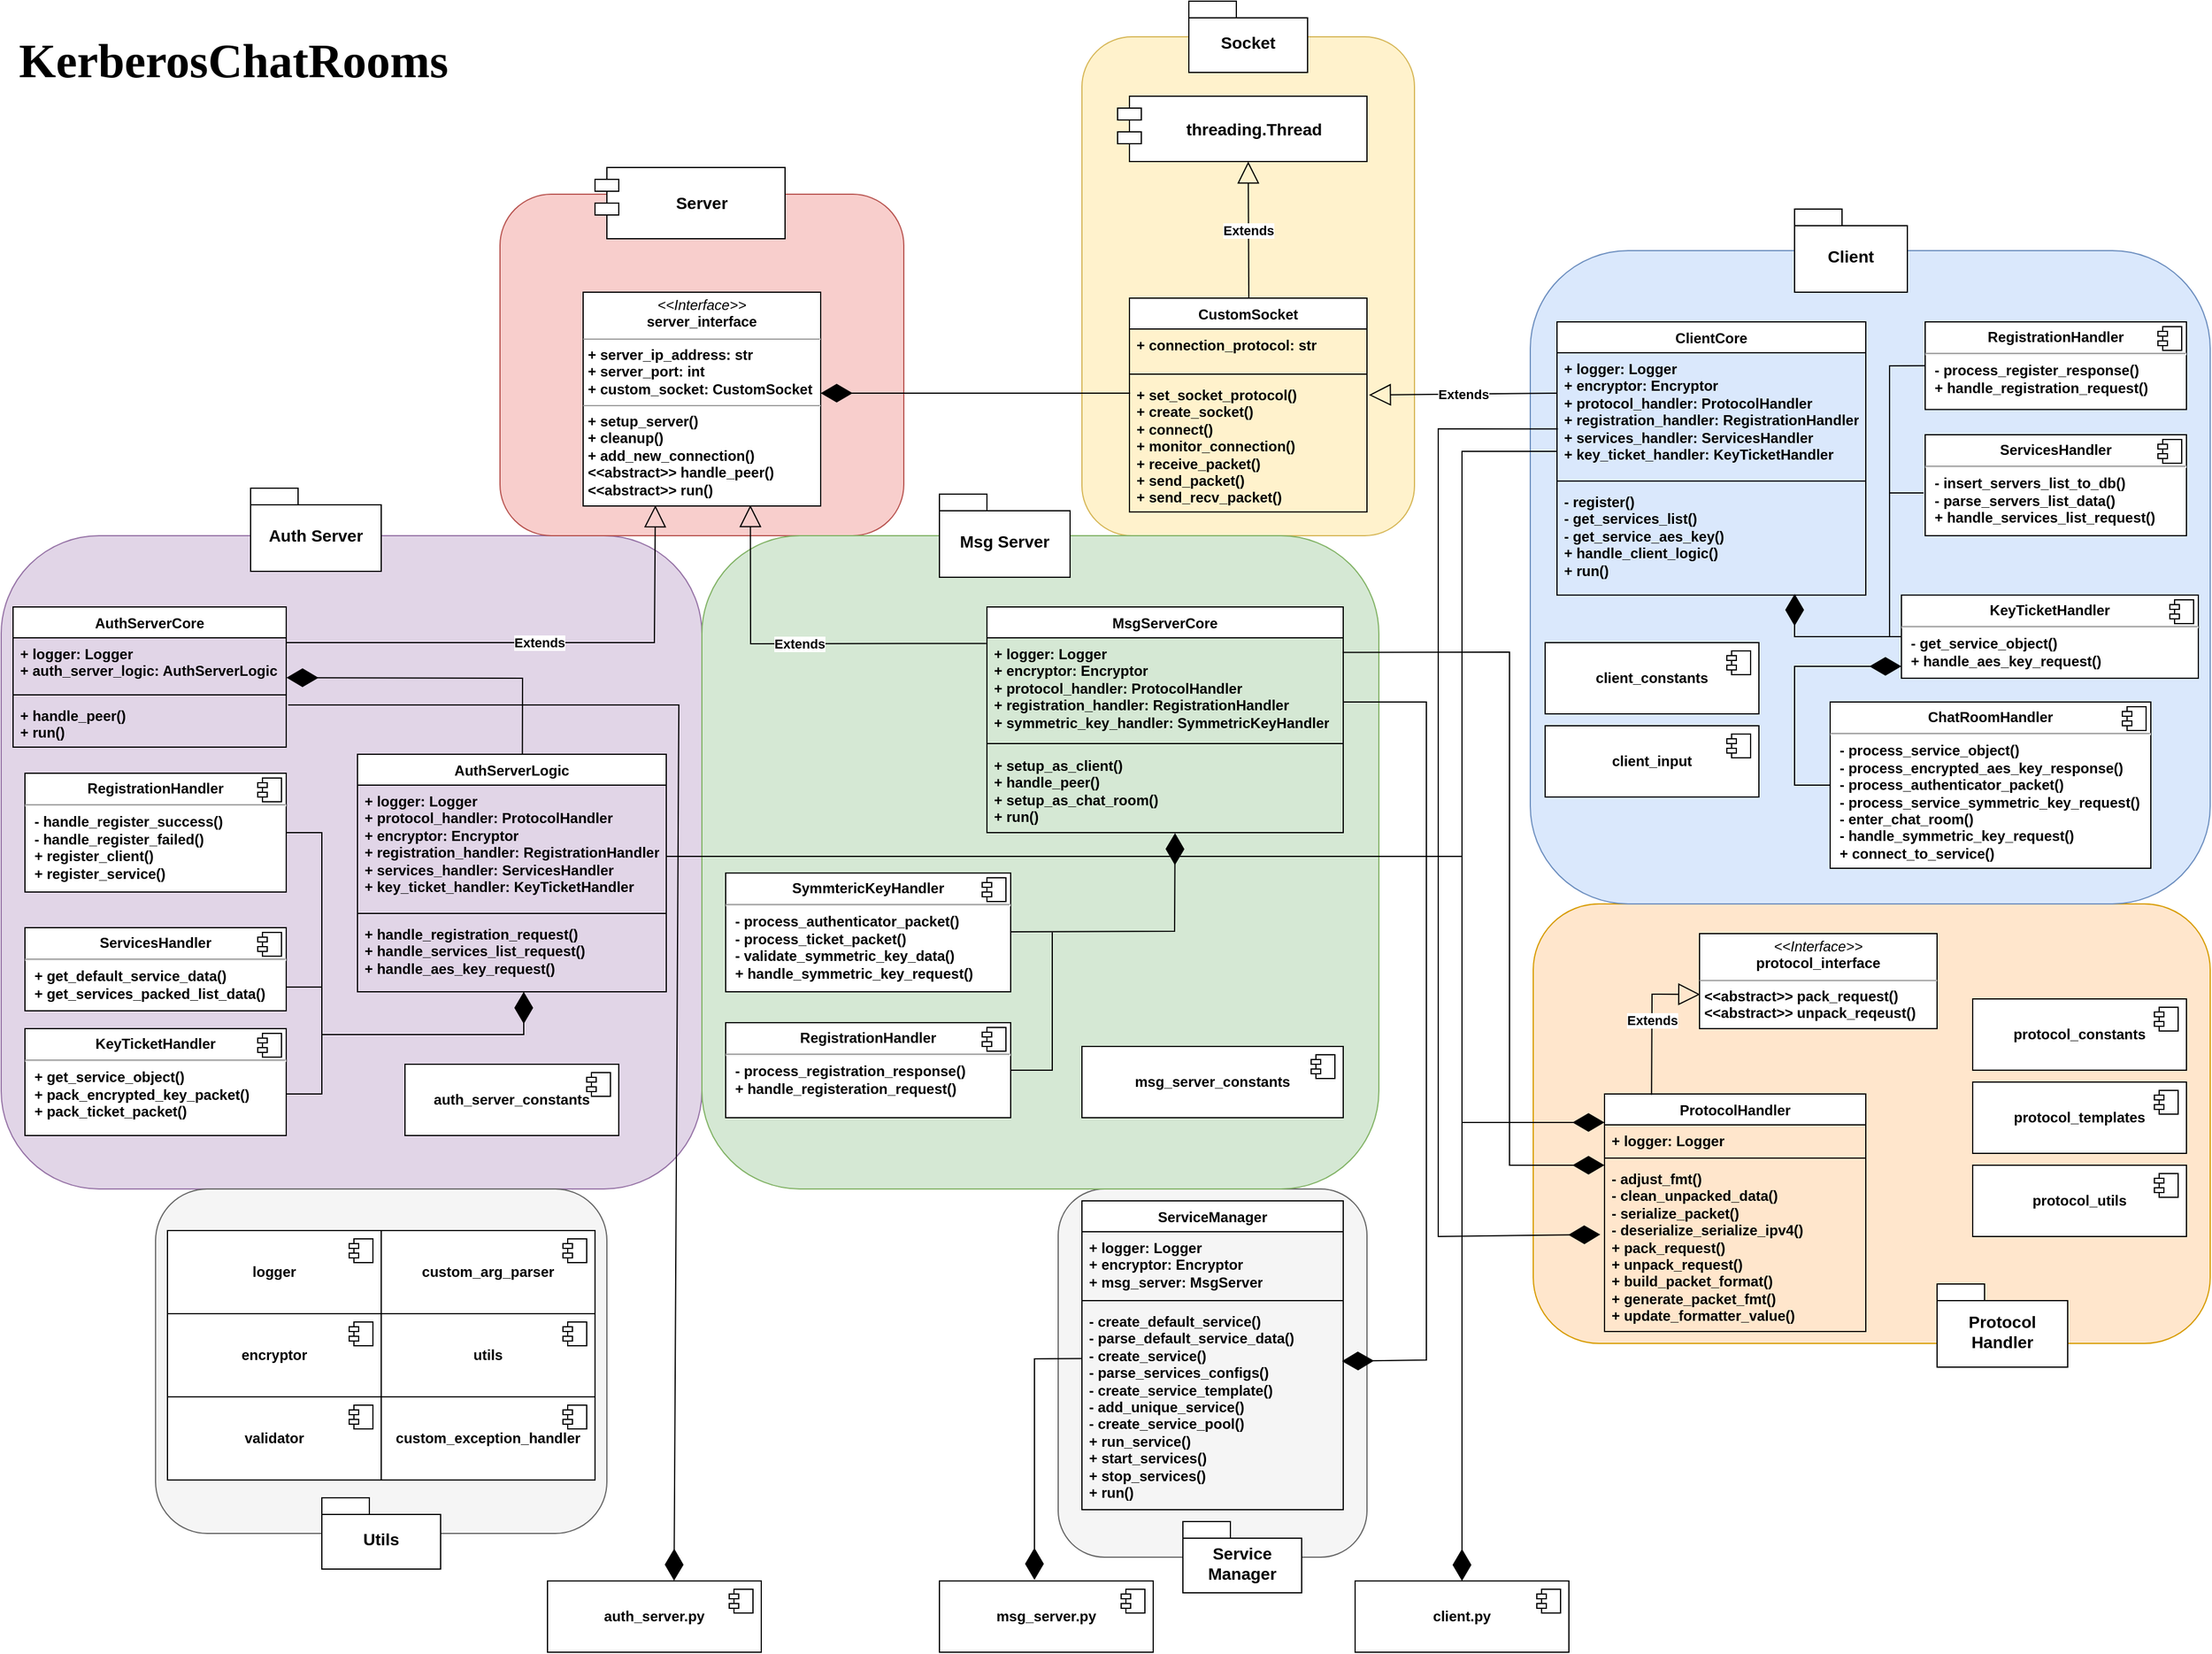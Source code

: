 <mxfile version="24.0.4" type="device">
  <diagram name="Page-1" id="9f46799a-70d6-7492-0946-bef42562c5a5">
    <mxGraphModel dx="2534" dy="2438" grid="1" gridSize="10" guides="1" tooltips="1" connect="1" arrows="1" fold="1" page="1" pageScale="1" pageWidth="1100" pageHeight="850" background="none" math="0" shadow="0">
      <root>
        <mxCell id="0" />
        <mxCell id="1" parent="0" />
        <mxCell id="fb5ipnyISE7amrQCMdho-208" value="" style="rounded=1;whiteSpace=wrap;html=1;fillColor=#e1d5e7;strokeColor=#9673a6;" parent="1" vertex="1">
          <mxGeometry x="-310" y="-1200" width="590" height="550" as="geometry" />
        </mxCell>
        <mxCell id="fb5ipnyISE7amrQCMdho-191" value="" style="rounded=1;whiteSpace=wrap;html=1;fillColor=#fff2cc;strokeColor=#d6b656;" parent="1" vertex="1">
          <mxGeometry x="600" y="-1620" width="280" height="420" as="geometry" />
        </mxCell>
        <mxCell id="fb5ipnyISE7amrQCMdho-187" value="" style="rounded=1;whiteSpace=wrap;html=1;fillColor=#f5f5f5;fontColor=#333333;strokeColor=#666666;" parent="1" vertex="1">
          <mxGeometry x="-180" y="-650" width="380" height="290" as="geometry" />
        </mxCell>
        <mxCell id="fb5ipnyISE7amrQCMdho-183" value="" style="rounded=1;whiteSpace=wrap;html=1;fillColor=#f5f5f5;fontColor=#333333;strokeColor=#666666;" parent="1" vertex="1">
          <mxGeometry x="580" y="-650" width="260" height="310" as="geometry" />
        </mxCell>
        <mxCell id="fb5ipnyISE7amrQCMdho-172" value="" style="rounded=1;whiteSpace=wrap;html=1;fillColor=#ffe6cc;strokeColor=#d79b00;" parent="1" vertex="1">
          <mxGeometry x="980" y="-890" width="570" height="370" as="geometry" />
        </mxCell>
        <mxCell id="fb5ipnyISE7amrQCMdho-171" value="" style="rounded=1;whiteSpace=wrap;html=1;fillColor=#dae8fc;strokeColor=#6c8ebf;" parent="1" vertex="1">
          <mxGeometry x="977.5" y="-1440" width="572.5" height="550" as="geometry" />
        </mxCell>
        <mxCell id="fb5ipnyISE7amrQCMdho-168" value="" style="rounded=1;whiteSpace=wrap;html=1;fillColor=#f8cecc;strokeColor=#b85450;" parent="1" vertex="1">
          <mxGeometry x="110" y="-1487.5" width="340" height="287.5" as="geometry" />
        </mxCell>
        <mxCell id="fb5ipnyISE7amrQCMdho-167" value="" style="rounded=1;whiteSpace=wrap;html=1;fillColor=#d5e8d4;strokeColor=#82b366;" parent="1" vertex="1">
          <mxGeometry x="280" y="-1200" width="570" height="550" as="geometry" />
        </mxCell>
        <mxCell id="fb5ipnyISE7amrQCMdho-24" value="&lt;b&gt;Extends&lt;/b&gt;" style="endArrow=block;endSize=16;endFill=0;html=1;rounded=0;exitX=0.5;exitY=0;exitDx=0;exitDy=0;" parent="1" edge="1">
          <mxGeometry width="160" relative="1" as="geometry">
            <mxPoint x="740.5" y="-1400" as="sourcePoint" />
            <mxPoint x="740" y="-1515" as="targetPoint" />
          </mxGeometry>
        </mxCell>
        <mxCell id="fb5ipnyISE7amrQCMdho-25" value="&lt;b style=&quot;border-color: var(--border-color);&quot;&gt;&lt;font style=&quot;border-color: var(--border-color); font-size: 14px;&quot;&gt;threading.Thread&lt;/font&gt;&lt;/b&gt;" style="shape=module;align=left;spacingLeft=20;align=center;verticalAlign=middle;whiteSpace=wrap;html=1;" parent="1" vertex="1">
          <mxGeometry x="630" y="-1570" width="210" height="55" as="geometry" />
        </mxCell>
        <mxCell id="fb5ipnyISE7amrQCMdho-26" value="&lt;font style=&quot;font-size: 14px;&quot;&gt;Server&lt;/font&gt;" style="shape=module;align=left;spacingLeft=20;align=center;verticalAlign=middle;whiteSpace=wrap;html=1;fontStyle=1" parent="1" vertex="1">
          <mxGeometry x="190" y="-1510" width="160" height="60" as="geometry" />
        </mxCell>
        <mxCell id="fb5ipnyISE7amrQCMdho-35" value="&lt;font style=&quot;font-size: 14px;&quot;&gt;Auth Server&lt;/font&gt;" style="shape=folder;fontStyle=1;spacingTop=10;tabWidth=40;tabHeight=14;tabPosition=left;html=1;whiteSpace=wrap;" parent="1" vertex="1">
          <mxGeometry x="-100" y="-1240" width="110" height="70" as="geometry" />
        </mxCell>
        <mxCell id="fb5ipnyISE7amrQCMdho-36" value="&lt;font style=&quot;font-size: 14px;&quot;&gt;Msg Server&lt;/font&gt;" style="shape=folder;fontStyle=1;spacingTop=10;tabWidth=40;tabHeight=14;tabPosition=left;html=1;whiteSpace=wrap;" parent="1" vertex="1">
          <mxGeometry x="480" y="-1235" width="110" height="70" as="geometry" />
        </mxCell>
        <mxCell id="fb5ipnyISE7amrQCMdho-37" value="&lt;p style=&quot;margin:0px;margin-top:4px;text-align:center;&quot;&gt;&lt;i&gt;&amp;lt;&amp;lt;Interface&amp;gt;&amp;gt;&lt;/i&gt;&lt;br&gt;&lt;b&gt;server_interface&lt;/b&gt;&lt;/p&gt;&lt;hr size=&quot;1&quot;&gt;&lt;p style=&quot;margin:0px;margin-left:4px;&quot;&gt;&lt;b&gt;+ server_ip_address: str&lt;br&gt;+ server_port: int&lt;/b&gt;&lt;/p&gt;&lt;p style=&quot;margin:0px;margin-left:4px;&quot;&gt;&lt;b&gt;+ custom_socket: CustomSocket&lt;/b&gt;&lt;/p&gt;&lt;hr size=&quot;1&quot;&gt;&lt;p style=&quot;margin:0px;margin-left:4px;&quot;&gt;&lt;b&gt;+ setup_server()&lt;/b&gt;&lt;/p&gt;&lt;p style=&quot;margin:0px;margin-left:4px;&quot;&gt;&lt;b&gt;+ cleanup()&lt;/b&gt;&lt;/p&gt;&lt;p style=&quot;margin:0px;margin-left:4px;&quot;&gt;&lt;b&gt;+ add_new_connection()&lt;/b&gt;&lt;/p&gt;&lt;p style=&quot;margin:0px;margin-left:4px;&quot;&gt;&lt;b&gt;&amp;lt;&amp;lt;abstract&amp;gt;&amp;gt; handle_peer()&lt;br&gt;&amp;lt;&amp;lt;abstract&amp;gt;&amp;gt; run()&lt;/b&gt;&lt;/p&gt;" style="verticalAlign=top;align=left;overflow=fill;html=1;whiteSpace=wrap;" parent="1" vertex="1">
          <mxGeometry x="180" y="-1405" width="200" height="180" as="geometry" />
        </mxCell>
        <mxCell id="fb5ipnyISE7amrQCMdho-49" value="&lt;b style=&quot;border-color: var(--border-color);&quot;&gt;AuthServerCore&lt;/b&gt;" style="swimlane;fontStyle=1;align=center;verticalAlign=top;childLayout=stackLayout;horizontal=1;startSize=26;horizontalStack=0;resizeParent=1;resizeParentMax=0;resizeLast=0;collapsible=1;marginBottom=0;whiteSpace=wrap;html=1;" parent="1" vertex="1">
          <mxGeometry x="-300" y="-1140" width="230" height="118" as="geometry" />
        </mxCell>
        <mxCell id="fb5ipnyISE7amrQCMdho-50" value="&lt;b&gt;+ logger: Logger&lt;br&gt;+ auth_server_logic: AuthServerLogic&lt;/b&gt;" style="text;strokeColor=none;fillColor=none;align=left;verticalAlign=top;spacingLeft=4;spacingRight=4;overflow=hidden;rotatable=0;points=[[0,0.5],[1,0.5]];portConstraint=eastwest;whiteSpace=wrap;html=1;" parent="fb5ipnyISE7amrQCMdho-49" vertex="1">
          <mxGeometry y="26" width="230" height="44" as="geometry" />
        </mxCell>
        <mxCell id="fb5ipnyISE7amrQCMdho-51" value="" style="line;strokeWidth=1;fillColor=none;align=left;verticalAlign=middle;spacingTop=-1;spacingLeft=3;spacingRight=3;rotatable=0;labelPosition=right;points=[];portConstraint=eastwest;strokeColor=inherit;" parent="fb5ipnyISE7amrQCMdho-49" vertex="1">
          <mxGeometry y="70" width="230" height="8" as="geometry" />
        </mxCell>
        <mxCell id="fb5ipnyISE7amrQCMdho-52" value="&lt;b&gt;+ handle_peer()&lt;br&gt;+ run()&lt;/b&gt;&lt;br&gt;&lt;div&gt;&lt;br&gt;&lt;/div&gt;" style="text;strokeColor=none;fillColor=none;align=left;verticalAlign=top;spacingLeft=4;spacingRight=4;overflow=hidden;rotatable=0;points=[[0,0.5],[1,0.5]];portConstraint=eastwest;whiteSpace=wrap;html=1;" parent="fb5ipnyISE7amrQCMdho-49" vertex="1">
          <mxGeometry y="78" width="230" height="40" as="geometry" />
        </mxCell>
        <mxCell id="fb5ipnyISE7amrQCMdho-54" value="&lt;b style=&quot;border-color: var(--border-color);&quot;&gt;MsgServerCore&lt;/b&gt;" style="swimlane;fontStyle=1;align=center;verticalAlign=top;childLayout=stackLayout;horizontal=1;startSize=26;horizontalStack=0;resizeParent=1;resizeParentMax=0;resizeLast=0;collapsible=1;marginBottom=0;whiteSpace=wrap;html=1;" parent="1" vertex="1">
          <mxGeometry x="520" y="-1140" width="300" height="190" as="geometry" />
        </mxCell>
        <mxCell id="fb5ipnyISE7amrQCMdho-55" value="&lt;b&gt;+ logger: Logger&lt;br&gt;+ encryptor: Encryptor&lt;br&gt;+ protocol_handler: ProtocolHandler&lt;br&gt;+ registration_handler: RegistrationHandler&lt;br&gt;+ symmetric_key_handler: SymmetricKeyHandler&lt;br&gt;&lt;/b&gt;" style="text;strokeColor=none;fillColor=none;align=left;verticalAlign=top;spacingLeft=4;spacingRight=4;overflow=hidden;rotatable=0;points=[[0,0.5],[1,0.5]];portConstraint=eastwest;whiteSpace=wrap;html=1;" parent="fb5ipnyISE7amrQCMdho-54" vertex="1">
          <mxGeometry y="26" width="300" height="84" as="geometry" />
        </mxCell>
        <mxCell id="fb5ipnyISE7amrQCMdho-56" value="" style="line;strokeWidth=1;fillColor=none;align=left;verticalAlign=middle;spacingTop=-1;spacingLeft=3;spacingRight=3;rotatable=0;labelPosition=right;points=[];portConstraint=eastwest;strokeColor=inherit;" parent="fb5ipnyISE7amrQCMdho-54" vertex="1">
          <mxGeometry y="110" width="300" height="10" as="geometry" />
        </mxCell>
        <mxCell id="fb5ipnyISE7amrQCMdho-57" value="&lt;b&gt;+ setup_as_client()&lt;br&gt;+ handle_peer()&lt;br&gt;&lt;/b&gt;&lt;b style=&quot;border-color: var(--border-color);&quot;&gt;+&amp;nbsp;setup_as_chat_room()&lt;br style=&quot;border-color: var(--border-color);&quot;&gt;&lt;/b&gt;&lt;b&gt;+ run()&lt;br&gt;&lt;/b&gt;&lt;div&gt;&lt;br&gt;&lt;/div&gt;" style="text;strokeColor=none;fillColor=none;align=left;verticalAlign=top;spacingLeft=4;spacingRight=4;overflow=hidden;rotatable=0;points=[[0,0.5],[1,0.5]];portConstraint=eastwest;whiteSpace=wrap;html=1;" parent="fb5ipnyISE7amrQCMdho-54" vertex="1">
          <mxGeometry y="120" width="300" height="70" as="geometry" />
        </mxCell>
        <mxCell id="fb5ipnyISE7amrQCMdho-72" value="&lt;b style=&quot;border-color: var(--border-color);&quot;&gt;CustomSocket&lt;/b&gt;" style="swimlane;fontStyle=1;align=center;verticalAlign=top;childLayout=stackLayout;horizontal=1;startSize=26;horizontalStack=0;resizeParent=1;resizeParentMax=0;resizeLast=0;collapsible=1;marginBottom=0;whiteSpace=wrap;html=1;" parent="1" vertex="1">
          <mxGeometry x="640" y="-1400" width="200" height="180" as="geometry" />
        </mxCell>
        <mxCell id="fb5ipnyISE7amrQCMdho-73" value="&lt;b&gt;+ connection_protocol: str&lt;/b&gt;" style="text;align=left;verticalAlign=top;spacingLeft=4;spacingRight=4;overflow=hidden;rotatable=0;points=[[0,0.5],[1,0.5]];portConstraint=eastwest;whiteSpace=wrap;html=1;" parent="fb5ipnyISE7amrQCMdho-72" vertex="1">
          <mxGeometry y="26" width="200" height="34" as="geometry" />
        </mxCell>
        <mxCell id="fb5ipnyISE7amrQCMdho-74" value="" style="line;strokeWidth=1;fillColor=none;align=left;verticalAlign=middle;spacingTop=-1;spacingLeft=3;spacingRight=3;rotatable=0;labelPosition=right;points=[];portConstraint=eastwest;strokeColor=inherit;" parent="fb5ipnyISE7amrQCMdho-72" vertex="1">
          <mxGeometry y="60" width="200" height="8" as="geometry" />
        </mxCell>
        <mxCell id="fb5ipnyISE7amrQCMdho-75" value="&lt;b&gt;+ set_socket_protocol()&lt;br&gt;+ create_socket()&lt;br&gt;+ connect()&lt;br&gt;+ monitor_connection()&lt;br&gt;+&amp;nbsp;receive_packet()&lt;br&gt;+ send_packet()&lt;br&gt;+ send_recv_packet()&lt;br&gt;&lt;/b&gt;&lt;div&gt;&lt;br&gt;&lt;/div&gt;" style="text;strokeColor=none;fillColor=none;align=left;verticalAlign=top;spacingLeft=4;spacingRight=4;overflow=hidden;rotatable=0;points=[[0,0.5],[1,0.5]];portConstraint=eastwest;whiteSpace=wrap;html=1;" parent="fb5ipnyISE7amrQCMdho-72" vertex="1">
          <mxGeometry y="68" width="200" height="112" as="geometry" />
        </mxCell>
        <mxCell id="fb5ipnyISE7amrQCMdho-77" value="&lt;p style=&quot;margin:0px;margin-top:6px;text-align:center;&quot;&gt;&lt;b&gt;RegistrationHandler&lt;/b&gt;&lt;/p&gt;&lt;hr&gt;&lt;p style=&quot;border-color: var(--border-color); margin: 0px 0px 0px 8px;&quot;&gt;&lt;b style=&quot;border-color: var(--border-color);&quot;&gt;- handle_register_success()&lt;/b&gt;&lt;/p&gt;&lt;p style=&quot;border-color: var(--border-color); margin: 0px 0px 0px 8px;&quot;&gt;&lt;b style=&quot;border-color: var(--border-color);&quot;&gt;- handle_register_failed()&lt;/b&gt;&lt;/p&gt;&lt;p style=&quot;margin:0px;margin-left:8px;&quot;&gt;&lt;b&gt;+ register_client()&lt;br&gt;+ register_service()&lt;/b&gt;&lt;/p&gt;&lt;p style=&quot;margin:0px;margin-left:8px;&quot;&gt;&lt;br&gt;&lt;/p&gt;" style="align=left;overflow=fill;html=1;dropTarget=0;whiteSpace=wrap;" parent="1" vertex="1">
          <mxGeometry x="-290" y="-1000" width="220" height="100" as="geometry" />
        </mxCell>
        <mxCell id="fb5ipnyISE7amrQCMdho-78" value="" style="shape=component;jettyWidth=8;jettyHeight=4;" parent="fb5ipnyISE7amrQCMdho-77" vertex="1">
          <mxGeometry x="1" width="20" height="20" relative="1" as="geometry">
            <mxPoint x="-24" y="4" as="offset" />
          </mxGeometry>
        </mxCell>
        <mxCell id="fb5ipnyISE7amrQCMdho-79" value="&lt;p style=&quot;margin:0px;margin-top:6px;text-align:center;&quot;&gt;&lt;b&gt;ServicesHandler&lt;/b&gt;&lt;/p&gt;&lt;hr&gt;&lt;p style=&quot;margin:0px;margin-left:8px;&quot;&gt;&lt;b&gt;+ get_default_service_data()&lt;br&gt;+ get_services_packed_list_data()&lt;/b&gt;&lt;/p&gt;&lt;p style=&quot;margin:0px;margin-left:8px;&quot;&gt;&lt;br&gt;&lt;/p&gt;" style="align=left;overflow=fill;html=1;dropTarget=0;whiteSpace=wrap;" parent="1" vertex="1">
          <mxGeometry x="-290" y="-870" width="220" height="70" as="geometry" />
        </mxCell>
        <mxCell id="fb5ipnyISE7amrQCMdho-80" value="" style="shape=component;jettyWidth=8;jettyHeight=4;" parent="fb5ipnyISE7amrQCMdho-79" vertex="1">
          <mxGeometry x="1" width="20" height="20" relative="1" as="geometry">
            <mxPoint x="-24" y="4" as="offset" />
          </mxGeometry>
        </mxCell>
        <mxCell id="fb5ipnyISE7amrQCMdho-81" value="&lt;p style=&quot;margin:0px;margin-top:6px;text-align:center;&quot;&gt;&lt;b&gt;KeyTicketHandler&lt;/b&gt;&lt;/p&gt;&lt;hr&gt;&lt;p style=&quot;margin:0px;margin-left:8px;&quot;&gt;&lt;b&gt;+ get_service_object()&lt;br&gt;+ pack_encrypted_key_packet()&lt;/b&gt;&lt;/p&gt;&lt;p style=&quot;margin:0px;margin-left:8px;&quot;&gt;&lt;b&gt;+ pack_ticket_packet()&lt;/b&gt;&lt;/p&gt;&lt;p style=&quot;margin:0px;margin-left:8px;&quot;&gt;&lt;br&gt;&lt;/p&gt;" style="align=left;overflow=fill;html=1;dropTarget=0;whiteSpace=wrap;" parent="1" vertex="1">
          <mxGeometry x="-290" y="-785" width="220" height="90" as="geometry" />
        </mxCell>
        <mxCell id="fb5ipnyISE7amrQCMdho-82" value="" style="shape=component;jettyWidth=8;jettyHeight=4;" parent="fb5ipnyISE7amrQCMdho-81" vertex="1">
          <mxGeometry x="1" width="20" height="20" relative="1" as="geometry">
            <mxPoint x="-24" y="4" as="offset" />
          </mxGeometry>
        </mxCell>
        <mxCell id="fb5ipnyISE7amrQCMdho-83" value="&lt;b style=&quot;border-color: var(--border-color);&quot;&gt;AuthServerLogic&lt;/b&gt;" style="swimlane;fontStyle=1;align=center;verticalAlign=top;childLayout=stackLayout;horizontal=1;startSize=26;horizontalStack=0;resizeParent=1;resizeParentMax=0;resizeLast=0;collapsible=1;marginBottom=0;whiteSpace=wrap;html=1;" parent="1" vertex="1">
          <mxGeometry x="-10" y="-1016" width="260" height="200" as="geometry" />
        </mxCell>
        <mxCell id="fb5ipnyISE7amrQCMdho-84" value="&lt;b&gt;+ logger: Logger&lt;br&gt;+ protocol_handler: ProtocolHandler&lt;br&gt;+ encryptor: Encryptor&lt;br&gt;+&amp;nbsp;registration_handler:&amp;nbsp;RegistrationHandler&lt;br&gt;+&amp;nbsp;&lt;/b&gt;&lt;b style=&quot;border-color: var(--border-color);&quot;&gt;services_handler&lt;b style=&quot;background-color: initial; border-color: var(--border-color);&quot;&gt;:&amp;nbsp;&lt;/b&gt;&lt;span style=&quot;background-color: initial;&quot;&gt;ServicesHandler&lt;br&gt;+ key_ticket_handler: KeyTicketHandler&lt;br&gt;&lt;/span&gt;&lt;br&gt;&lt;/b&gt;" style="text;strokeColor=none;fillColor=none;align=left;verticalAlign=top;spacingLeft=4;spacingRight=4;overflow=hidden;rotatable=0;points=[[0,0.5],[1,0.5]];portConstraint=eastwest;whiteSpace=wrap;html=1;" parent="fb5ipnyISE7amrQCMdho-83" vertex="1">
          <mxGeometry y="26" width="260" height="104" as="geometry" />
        </mxCell>
        <mxCell id="fb5ipnyISE7amrQCMdho-85" value="" style="line;strokeWidth=1;fillColor=none;align=left;verticalAlign=middle;spacingTop=-1;spacingLeft=3;spacingRight=3;rotatable=0;labelPosition=right;points=[];portConstraint=eastwest;strokeColor=inherit;" parent="fb5ipnyISE7amrQCMdho-83" vertex="1">
          <mxGeometry y="130" width="260" height="8" as="geometry" />
        </mxCell>
        <mxCell id="fb5ipnyISE7amrQCMdho-86" value="&lt;b&gt;+&amp;nbsp;handle_registration_request()&lt;br&gt;+&amp;nbsp;handle_services_list_request()&lt;/b&gt;&lt;div&gt;&lt;b&gt;+&amp;nbsp;handle_aes_key_request()&lt;/b&gt;&lt;br&gt;&lt;/div&gt;" style="text;strokeColor=none;fillColor=none;align=left;verticalAlign=top;spacingLeft=4;spacingRight=4;overflow=hidden;rotatable=0;points=[[0,0.5],[1,0.5]];portConstraint=eastwest;whiteSpace=wrap;html=1;" parent="fb5ipnyISE7amrQCMdho-83" vertex="1">
          <mxGeometry y="138" width="260" height="62" as="geometry" />
        </mxCell>
        <mxCell id="fb5ipnyISE7amrQCMdho-91" value="&lt;p style=&quot;margin:0px;margin-top:6px;text-align:center;&quot;&gt;&lt;b&gt;RegistrationHandler&lt;/b&gt;&lt;/p&gt;&lt;hr&gt;&lt;p style=&quot;margin:0px;margin-left:8px;&quot;&gt;&lt;b&gt;- process_registration_response()&lt;/b&gt;&lt;/p&gt;&lt;p style=&quot;margin:0px;margin-left:8px;&quot;&gt;&lt;b&gt;+ handle_registeration_request()&lt;/b&gt;&lt;/p&gt;&lt;p style=&quot;margin:0px;margin-left:8px;&quot;&gt;&lt;br&gt;&lt;/p&gt;" style="align=left;overflow=fill;html=1;dropTarget=0;whiteSpace=wrap;" parent="1" vertex="1">
          <mxGeometry x="300" y="-790" width="240" height="80" as="geometry" />
        </mxCell>
        <mxCell id="fb5ipnyISE7amrQCMdho-92" value="" style="shape=component;jettyWidth=8;jettyHeight=4;" parent="fb5ipnyISE7amrQCMdho-91" vertex="1">
          <mxGeometry x="1" width="20" height="20" relative="1" as="geometry">
            <mxPoint x="-24" y="4" as="offset" />
          </mxGeometry>
        </mxCell>
        <mxCell id="fb5ipnyISE7amrQCMdho-93" value="&lt;p style=&quot;margin:0px;margin-top:6px;text-align:center;&quot;&gt;&lt;b&gt;SymmtericKeyHandler&lt;/b&gt;&lt;/p&gt;&lt;hr&gt;&lt;p style=&quot;margin:0px;margin-left:8px;&quot;&gt;&lt;b&gt;- process_authenticator_packet()&lt;/b&gt;&lt;/p&gt;&lt;p style=&quot;margin:0px;margin-left:8px;&quot;&gt;&lt;b&gt;- process_ticket_packet()&lt;/b&gt;&lt;/p&gt;&lt;p style=&quot;margin:0px;margin-left:8px;&quot;&gt;&lt;b&gt;- validate_symmetric_key_data()&lt;/b&gt;&lt;/p&gt;&lt;p style=&quot;margin:0px;margin-left:8px;&quot;&gt;&lt;b&gt;+ handle_symmetric_key_request()&lt;/b&gt;&lt;/p&gt;&lt;p style=&quot;margin:0px;margin-left:8px;&quot;&gt;&lt;br&gt;&lt;/p&gt;" style="align=left;overflow=fill;html=1;dropTarget=0;whiteSpace=wrap;" parent="1" vertex="1">
          <mxGeometry x="300" y="-916" width="240" height="100" as="geometry" />
        </mxCell>
        <mxCell id="fb5ipnyISE7amrQCMdho-94" value="" style="shape=component;jettyWidth=8;jettyHeight=4;" parent="fb5ipnyISE7amrQCMdho-93" vertex="1">
          <mxGeometry x="1" width="20" height="20" relative="1" as="geometry">
            <mxPoint x="-24" y="4" as="offset" />
          </mxGeometry>
        </mxCell>
        <mxCell id="fb5ipnyISE7amrQCMdho-95" value="&lt;font style=&quot;font-size: 14px;&quot;&gt;Protocol Handler&lt;/font&gt;" style="shape=folder;fontStyle=1;spacingTop=10;tabWidth=40;tabHeight=14;tabPosition=left;html=1;whiteSpace=wrap;" parent="1" vertex="1">
          <mxGeometry x="1320" y="-570" width="110" height="70" as="geometry" />
        </mxCell>
        <mxCell id="fb5ipnyISE7amrQCMdho-96" value="&lt;p style=&quot;margin:0px;margin-top:4px;text-align:center;&quot;&gt;&lt;i&gt;&amp;lt;&amp;lt;Interface&amp;gt;&amp;gt;&lt;/i&gt;&lt;br&gt;&lt;b&gt;protocol_interface&lt;/b&gt;&lt;/p&gt;&lt;hr size=&quot;1&quot;&gt;&lt;p style=&quot;margin:0px;margin-left:4px;&quot;&gt;&lt;b&gt;&amp;lt;&amp;lt;abstract&amp;gt;&amp;gt; pack_request()&lt;/b&gt;&lt;/p&gt;&lt;p style=&quot;margin:0px;margin-left:4px;&quot;&gt;&lt;b&gt;&amp;lt;&amp;lt;abstract&amp;gt;&amp;gt; unpack_reqeust()&lt;/b&gt;&lt;/p&gt;&lt;p style=&quot;margin:0px;margin-left:4px;&quot;&gt;&lt;/p&gt;&lt;p style=&quot;margin:0px;margin-left:4px;&quot;&gt;&lt;br&gt;&lt;/p&gt;" style="verticalAlign=top;align=left;overflow=fill;html=1;whiteSpace=wrap;" parent="1" vertex="1">
          <mxGeometry x="1120" y="-865" width="200" height="80" as="geometry" />
        </mxCell>
        <mxCell id="fb5ipnyISE7amrQCMdho-97" value="&lt;b style=&quot;border-color: var(--border-color);&quot;&gt;ProtocolHandler&lt;/b&gt;" style="swimlane;fontStyle=1;align=center;verticalAlign=top;childLayout=stackLayout;horizontal=1;startSize=26;horizontalStack=0;resizeParent=1;resizeParentMax=0;resizeLast=0;collapsible=1;marginBottom=0;whiteSpace=wrap;html=1;" parent="1" vertex="1">
          <mxGeometry x="1040" y="-730" width="220" height="200" as="geometry" />
        </mxCell>
        <mxCell id="fb5ipnyISE7amrQCMdho-98" value="&lt;b&gt;+ logger: Logger&lt;/b&gt;" style="text;strokeColor=none;fillColor=none;align=left;verticalAlign=top;spacingLeft=4;spacingRight=4;overflow=hidden;rotatable=0;points=[[0,0.5],[1,0.5]];portConstraint=eastwest;whiteSpace=wrap;html=1;" parent="fb5ipnyISE7amrQCMdho-97" vertex="1">
          <mxGeometry y="26" width="220" height="24" as="geometry" />
        </mxCell>
        <mxCell id="fb5ipnyISE7amrQCMdho-99" value="" style="line;strokeWidth=1;fillColor=none;align=left;verticalAlign=middle;spacingTop=-1;spacingLeft=3;spacingRight=3;rotatable=0;labelPosition=right;points=[];portConstraint=eastwest;strokeColor=inherit;" parent="fb5ipnyISE7amrQCMdho-97" vertex="1">
          <mxGeometry y="50" width="220" height="8" as="geometry" />
        </mxCell>
        <mxCell id="fb5ipnyISE7amrQCMdho-100" value="&lt;div&gt;&lt;b style=&quot;background-color: initial;&quot;&gt;- adjust_fmt()&lt;/b&gt;&lt;br&gt;&lt;/div&gt;&lt;div&gt;&lt;div&gt;&lt;b&gt;- clean_unpacked_data()&lt;/b&gt;&lt;/div&gt;&lt;div&gt;&lt;b&gt;- serialize_packet()&lt;/b&gt;&lt;/div&gt;&lt;div&gt;&lt;b&gt;- deserialize_serialize_ipv4()&lt;/b&gt;&lt;/div&gt;&lt;/div&gt;&lt;b&gt;+ pack_request()&lt;br&gt;+&amp;nbsp;unpack_request()&lt;/b&gt;&lt;div&gt;&lt;b&gt;+ build_packet_format()&lt;/b&gt;&lt;/div&gt;&lt;div&gt;&lt;b style=&quot;background-color: initial;&quot;&gt;+ generate_packet_fmt()&lt;/b&gt;&lt;br&gt;&lt;/div&gt;&lt;div&gt;&lt;b&gt;+ update_formatter_value()&lt;br&gt;&lt;br&gt;&lt;br&gt;&lt;/b&gt;&lt;div&gt;&lt;br&gt;&lt;/div&gt;&lt;/div&gt;" style="text;strokeColor=none;fillColor=none;align=left;verticalAlign=top;spacingLeft=4;spacingRight=4;overflow=hidden;rotatable=0;points=[[0,0.5],[1,0.5]];portConstraint=eastwest;whiteSpace=wrap;html=1;" parent="fb5ipnyISE7amrQCMdho-97" vertex="1">
          <mxGeometry y="58" width="220" height="142" as="geometry" />
        </mxCell>
        <mxCell id="fb5ipnyISE7amrQCMdho-101" value="&lt;b&gt;protocol_utils&lt;/b&gt;" style="html=1;dropTarget=0;whiteSpace=wrap;" parent="1" vertex="1">
          <mxGeometry x="1350" y="-670" width="180" height="60" as="geometry" />
        </mxCell>
        <mxCell id="fb5ipnyISE7amrQCMdho-102" value="" style="shape=module;jettyWidth=8;jettyHeight=4;" parent="fb5ipnyISE7amrQCMdho-101" vertex="1">
          <mxGeometry x="1" width="20" height="20" relative="1" as="geometry">
            <mxPoint x="-27" y="7" as="offset" />
          </mxGeometry>
        </mxCell>
        <mxCell id="fb5ipnyISE7amrQCMdho-103" value="&lt;font style=&quot;font-size: 14px;&quot;&gt;Utils&lt;/font&gt;" style="shape=folder;fontStyle=1;spacingTop=10;tabWidth=40;tabHeight=14;tabPosition=left;html=1;whiteSpace=wrap;" parent="1" vertex="1">
          <mxGeometry x="-40" y="-390" width="100" height="60" as="geometry" />
        </mxCell>
        <mxCell id="fb5ipnyISE7amrQCMdho-106" value="&lt;b&gt;&lt;font style=&quot;font-size: 12px;&quot;&gt;custom_exception_handler&lt;/font&gt;&lt;/b&gt;" style="html=1;dropTarget=0;whiteSpace=wrap;" parent="1" vertex="1">
          <mxGeometry x="10" y="-475" width="180" height="70" as="geometry" />
        </mxCell>
        <mxCell id="fb5ipnyISE7amrQCMdho-107" value="" style="shape=module;jettyWidth=8;jettyHeight=4;" parent="fb5ipnyISE7amrQCMdho-106" vertex="1">
          <mxGeometry x="1" width="20" height="20" relative="1" as="geometry">
            <mxPoint x="-27" y="7" as="offset" />
          </mxGeometry>
        </mxCell>
        <mxCell id="fb5ipnyISE7amrQCMdho-108" value="&lt;b&gt;encryptor&lt;/b&gt;" style="html=1;dropTarget=0;whiteSpace=wrap;" parent="1" vertex="1">
          <mxGeometry x="-170" y="-545" width="180" height="70" as="geometry" />
        </mxCell>
        <mxCell id="fb5ipnyISE7amrQCMdho-109" value="" style="shape=module;jettyWidth=8;jettyHeight=4;" parent="fb5ipnyISE7amrQCMdho-108" vertex="1">
          <mxGeometry x="1" width="20" height="20" relative="1" as="geometry">
            <mxPoint x="-27" y="7" as="offset" />
          </mxGeometry>
        </mxCell>
        <mxCell id="fb5ipnyISE7amrQCMdho-110" value="&lt;b&gt;logger&lt;/b&gt;" style="html=1;dropTarget=0;whiteSpace=wrap;" parent="1" vertex="1">
          <mxGeometry x="-170" y="-615" width="180" height="70" as="geometry" />
        </mxCell>
        <mxCell id="fb5ipnyISE7amrQCMdho-111" value="" style="shape=module;jettyWidth=8;jettyHeight=4;" parent="fb5ipnyISE7amrQCMdho-110" vertex="1">
          <mxGeometry x="1" width="20" height="20" relative="1" as="geometry">
            <mxPoint x="-27" y="7" as="offset" />
          </mxGeometry>
        </mxCell>
        <mxCell id="fb5ipnyISE7amrQCMdho-112" value="&lt;b&gt;utils&lt;/b&gt;" style="html=1;dropTarget=0;whiteSpace=wrap;" parent="1" vertex="1">
          <mxGeometry x="10" y="-545" width="180" height="70" as="geometry" />
        </mxCell>
        <mxCell id="fb5ipnyISE7amrQCMdho-113" value="" style="shape=module;jettyWidth=8;jettyHeight=4;" parent="fb5ipnyISE7amrQCMdho-112" vertex="1">
          <mxGeometry x="1" width="20" height="20" relative="1" as="geometry">
            <mxPoint x="-27" y="7" as="offset" />
          </mxGeometry>
        </mxCell>
        <mxCell id="fb5ipnyISE7amrQCMdho-114" value="&lt;b style=&quot;border-color: var(--border-color);&quot;&gt;custom_arg_parser&lt;/b&gt;" style="html=1;dropTarget=0;whiteSpace=wrap;" parent="1" vertex="1">
          <mxGeometry x="10" y="-615" width="180" height="70" as="geometry" />
        </mxCell>
        <mxCell id="fb5ipnyISE7amrQCMdho-115" value="" style="shape=module;jettyWidth=8;jettyHeight=4;" parent="fb5ipnyISE7amrQCMdho-114" vertex="1">
          <mxGeometry x="1" width="20" height="20" relative="1" as="geometry">
            <mxPoint x="-27" y="7" as="offset" />
          </mxGeometry>
        </mxCell>
        <mxCell id="fb5ipnyISE7amrQCMdho-116" value="&lt;b&gt;&lt;font style=&quot;font-size: 12px;&quot;&gt;validator&lt;/font&gt;&lt;/b&gt;" style="html=1;dropTarget=0;whiteSpace=wrap;" parent="1" vertex="1">
          <mxGeometry x="-170" y="-475" width="180" height="70" as="geometry" />
        </mxCell>
        <mxCell id="fb5ipnyISE7amrQCMdho-117" value="" style="shape=module;jettyWidth=8;jettyHeight=4;" parent="fb5ipnyISE7amrQCMdho-116" vertex="1">
          <mxGeometry x="1" width="20" height="20" relative="1" as="geometry">
            <mxPoint x="-27" y="7" as="offset" />
          </mxGeometry>
        </mxCell>
        <mxCell id="fb5ipnyISE7amrQCMdho-118" value="&lt;font style=&quot;font-size: 14px;&quot;&gt;Client&lt;/font&gt;" style="shape=folder;fontStyle=1;spacingTop=10;tabWidth=40;tabHeight=14;tabPosition=left;html=1;whiteSpace=wrap;" parent="1" vertex="1">
          <mxGeometry x="1200" y="-1475" width="95" height="70" as="geometry" />
        </mxCell>
        <mxCell id="fb5ipnyISE7amrQCMdho-119" value="&lt;b&gt;auth_server_constants&lt;/b&gt;" style="html=1;dropTarget=0;whiteSpace=wrap;" parent="1" vertex="1">
          <mxGeometry x="30" y="-755" width="180" height="60" as="geometry" />
        </mxCell>
        <mxCell id="fb5ipnyISE7amrQCMdho-120" value="" style="shape=module;jettyWidth=8;jettyHeight=4;" parent="fb5ipnyISE7amrQCMdho-119" vertex="1">
          <mxGeometry x="1" width="20" height="20" relative="1" as="geometry">
            <mxPoint x="-27" y="7" as="offset" />
          </mxGeometry>
        </mxCell>
        <mxCell id="fb5ipnyISE7amrQCMdho-121" value="&lt;b&gt;msg_server_constants&lt;/b&gt;" style="html=1;dropTarget=0;whiteSpace=wrap;" parent="1" vertex="1">
          <mxGeometry x="600" y="-770" width="220" height="60" as="geometry" />
        </mxCell>
        <mxCell id="fb5ipnyISE7amrQCMdho-122" value="" style="shape=module;jettyWidth=8;jettyHeight=4;" parent="fb5ipnyISE7amrQCMdho-121" vertex="1">
          <mxGeometry x="1" width="20" height="20" relative="1" as="geometry">
            <mxPoint x="-27" y="7" as="offset" />
          </mxGeometry>
        </mxCell>
        <mxCell id="fb5ipnyISE7amrQCMdho-123" value="&lt;b style=&quot;border-color: var(--border-color);&quot;&gt;ClientCore&lt;/b&gt;" style="swimlane;fontStyle=1;align=center;verticalAlign=top;childLayout=stackLayout;horizontal=1;startSize=26;horizontalStack=0;resizeParent=1;resizeParentMax=0;resizeLast=0;collapsible=1;marginBottom=0;whiteSpace=wrap;html=1;" parent="1" vertex="1">
          <mxGeometry x="1000" y="-1380" width="260" height="230" as="geometry" />
        </mxCell>
        <mxCell id="fb5ipnyISE7amrQCMdho-124" value="&lt;b&gt;+ logger: Logger&lt;br&gt;+ encryptor: Encryptor&lt;br&gt;+ protocol_handler: ProtocolHandler&lt;br&gt;&lt;/b&gt;&lt;b style=&quot;border-color: var(--border-color);&quot;&gt;+&amp;nbsp;registration_handler:&amp;nbsp;RegistrationHandler&lt;br style=&quot;border-color: var(--border-color);&quot;&gt;+&amp;nbsp;&lt;/b&gt;&lt;b style=&quot;border-color: var(--border-color);&quot;&gt;services_handler&lt;b style=&quot;border-color: var(--border-color); background-color: initial;&quot;&gt;:&amp;nbsp;&lt;/b&gt;ServicesHandler&lt;br style=&quot;border-color: var(--border-color);&quot;&gt;+ key_ticket_handler: KeyTicketHandler&lt;/b&gt;&lt;b&gt;&lt;br&gt;&lt;/b&gt;" style="text;strokeColor=none;fillColor=none;align=left;verticalAlign=top;spacingLeft=4;spacingRight=4;overflow=hidden;rotatable=0;points=[[0,0.5],[1,0.5]];portConstraint=eastwest;whiteSpace=wrap;html=1;" parent="fb5ipnyISE7amrQCMdho-123" vertex="1">
          <mxGeometry y="26" width="260" height="104" as="geometry" />
        </mxCell>
        <mxCell id="fb5ipnyISE7amrQCMdho-125" value="" style="line;strokeWidth=1;fillColor=none;align=left;verticalAlign=middle;spacingTop=-1;spacingLeft=3;spacingRight=3;rotatable=0;labelPosition=right;points=[];portConstraint=eastwest;strokeColor=inherit;" parent="fb5ipnyISE7amrQCMdho-123" vertex="1">
          <mxGeometry y="130" width="260" height="8" as="geometry" />
        </mxCell>
        <mxCell id="fb5ipnyISE7amrQCMdho-126" value="&lt;b&gt;- register()&lt;br&gt;- get_services_list()&lt;br&gt;- get_service_aes_key()&lt;br&gt;+&amp;nbsp;handle_client_logic&lt;span style=&quot;background-color: initial;&quot;&gt;()&lt;/span&gt;&lt;br&gt;+ run()&lt;br&gt;&lt;/b&gt;&lt;div&gt;&lt;br&gt;&lt;/div&gt;" style="text;strokeColor=none;fillColor=none;align=left;verticalAlign=top;spacingLeft=4;spacingRight=4;overflow=hidden;rotatable=0;points=[[0,0.5],[1,0.5]];portConstraint=eastwest;whiteSpace=wrap;html=1;" parent="fb5ipnyISE7amrQCMdho-123" vertex="1">
          <mxGeometry y="138" width="260" height="92" as="geometry" />
        </mxCell>
        <mxCell id="fb5ipnyISE7amrQCMdho-132" value="&lt;p style=&quot;margin:0px;margin-top:6px;text-align:center;&quot;&gt;&lt;b&gt;RegistrationHandler&lt;/b&gt;&lt;/p&gt;&lt;hr&gt;&lt;p style=&quot;border-color: var(--border-color); margin: 0px 0px 0px 8px;&quot;&gt;&lt;b style=&quot;border-color: var(--border-color);&quot;&gt;- process_register_response()&lt;/b&gt;&lt;/p&gt;&lt;p style=&quot;margin:0px;margin-left:8px;&quot;&gt;&lt;b&gt;+ handle_registration_request()&lt;/b&gt;&lt;/p&gt;&lt;p style=&quot;margin:0px;margin-left:8px;&quot;&gt;&lt;br&gt;&lt;/p&gt;" style="align=left;overflow=fill;html=1;dropTarget=0;whiteSpace=wrap;" parent="1" vertex="1">
          <mxGeometry x="1310" y="-1380" width="220" height="73.75" as="geometry" />
        </mxCell>
        <mxCell id="fb5ipnyISE7amrQCMdho-133" value="" style="shape=component;jettyWidth=8;jettyHeight=4;" parent="fb5ipnyISE7amrQCMdho-132" vertex="1">
          <mxGeometry x="1" width="20" height="20" relative="1" as="geometry">
            <mxPoint x="-24" y="4" as="offset" />
          </mxGeometry>
        </mxCell>
        <mxCell id="fb5ipnyISE7amrQCMdho-134" value="&lt;p style=&quot;margin:0px;margin-top:6px;text-align:center;&quot;&gt;&lt;b&gt;ServicesHandler&lt;/b&gt;&lt;/p&gt;&lt;hr&gt;&lt;p style=&quot;margin:0px;margin-left:8px;&quot;&gt;&lt;b style=&quot;border-color: var(--border-color);&quot;&gt;- insert_servers_list_to_db()&lt;/b&gt;&lt;br style=&quot;border-color: var(--border-color);&quot;&gt;&lt;/p&gt;&lt;p style=&quot;margin:0px;margin-left:8px;&quot;&gt;&lt;b&gt;- parse_servers_list_data()&lt;/b&gt;&lt;/p&gt;&lt;p style=&quot;margin:0px;margin-left:8px;&quot;&gt;&lt;b&gt;+ handle_services_list_request()&lt;/b&gt;&lt;/p&gt;&lt;p style=&quot;margin:0px;margin-left:8px;&quot;&gt;&lt;br&gt;&lt;/p&gt;&lt;p style=&quot;margin:0px;margin-left:8px;&quot;&gt;&lt;br&gt;&lt;/p&gt;" style="align=left;overflow=fill;html=1;dropTarget=0;whiteSpace=wrap;" parent="1" vertex="1">
          <mxGeometry x="1310" y="-1285" width="220" height="85" as="geometry" />
        </mxCell>
        <mxCell id="fb5ipnyISE7amrQCMdho-135" value="" style="shape=component;jettyWidth=8;jettyHeight=4;" parent="fb5ipnyISE7amrQCMdho-134" vertex="1">
          <mxGeometry x="1" width="20" height="20" relative="1" as="geometry">
            <mxPoint x="-24" y="4" as="offset" />
          </mxGeometry>
        </mxCell>
        <mxCell id="fb5ipnyISE7amrQCMdho-136" value="&lt;p style=&quot;margin:0px;margin-top:6px;text-align:center;&quot;&gt;&lt;b&gt;KeyTicketHandler&lt;/b&gt;&lt;/p&gt;&lt;hr&gt;&lt;p style=&quot;margin:0px;margin-left:8px;&quot;&gt;&lt;b&gt;- get_service_object()&lt;br&gt;&lt;/b&gt;&lt;/p&gt;&lt;p style=&quot;margin:0px;margin-left:8px;&quot;&gt;&lt;b&gt;+ handle_aes_key_request()&lt;/b&gt;&lt;/p&gt;&lt;p style=&quot;margin:0px;margin-left:8px;&quot;&gt;&lt;br&gt;&lt;/p&gt;&lt;p style=&quot;margin:0px;margin-left:8px;&quot;&gt;&lt;br&gt;&lt;/p&gt;" style="align=left;overflow=fill;html=1;dropTarget=0;whiteSpace=wrap;" parent="1" vertex="1">
          <mxGeometry x="1290" y="-1150" width="250" height="70" as="geometry" />
        </mxCell>
        <mxCell id="fb5ipnyISE7amrQCMdho-137" value="" style="shape=component;jettyWidth=8;jettyHeight=4;" parent="fb5ipnyISE7amrQCMdho-136" vertex="1">
          <mxGeometry x="1" width="20" height="20" relative="1" as="geometry">
            <mxPoint x="-24" y="4" as="offset" />
          </mxGeometry>
        </mxCell>
        <mxCell id="fb5ipnyISE7amrQCMdho-138" value="&lt;b&gt;client_input&lt;/b&gt;" style="html=1;dropTarget=0;whiteSpace=wrap;" parent="1" vertex="1">
          <mxGeometry x="990" y="-1040" width="180" height="60" as="geometry" />
        </mxCell>
        <mxCell id="fb5ipnyISE7amrQCMdho-139" value="" style="shape=module;jettyWidth=8;jettyHeight=4;" parent="fb5ipnyISE7amrQCMdho-138" vertex="1">
          <mxGeometry x="1" width="20" height="20" relative="1" as="geometry">
            <mxPoint x="-27" y="7" as="offset" />
          </mxGeometry>
        </mxCell>
        <mxCell id="fb5ipnyISE7amrQCMdho-140" value="&lt;b&gt;client_constants&lt;/b&gt;" style="html=1;dropTarget=0;whiteSpace=wrap;" parent="1" vertex="1">
          <mxGeometry x="990" y="-1110" width="180" height="60" as="geometry" />
        </mxCell>
        <mxCell id="fb5ipnyISE7amrQCMdho-141" value="" style="shape=module;jettyWidth=8;jettyHeight=4;" parent="fb5ipnyISE7amrQCMdho-140" vertex="1">
          <mxGeometry x="1" width="20" height="20" relative="1" as="geometry">
            <mxPoint x="-27" y="7" as="offset" />
          </mxGeometry>
        </mxCell>
        <mxCell id="fb5ipnyISE7amrQCMdho-142" value="&lt;font style=&quot;font-size: 14px;&quot;&gt;Service Manager&lt;/font&gt;" style="shape=folder;fontStyle=1;spacingTop=10;tabWidth=40;tabHeight=14;tabPosition=left;html=1;whiteSpace=wrap;" parent="1" vertex="1">
          <mxGeometry x="685" y="-370" width="100" height="60" as="geometry" />
        </mxCell>
        <mxCell id="fb5ipnyISE7amrQCMdho-143" value="&lt;b style=&quot;border-color: var(--border-color);&quot;&gt;ServiceManager&lt;/b&gt;" style="swimlane;fontStyle=1;align=center;verticalAlign=top;childLayout=stackLayout;horizontal=1;startSize=26;horizontalStack=0;resizeParent=1;resizeParentMax=0;resizeLast=0;collapsible=1;marginBottom=0;whiteSpace=wrap;html=1;" parent="1" vertex="1">
          <mxGeometry x="600" y="-640" width="220" height="260" as="geometry" />
        </mxCell>
        <mxCell id="fb5ipnyISE7amrQCMdho-144" value="&lt;b&gt;+ logger: Logger&lt;br&gt;+ encryptor: Encryptor&lt;br&gt;+ msg_server: MsgServer&lt;/b&gt;" style="text;strokeColor=none;fillColor=none;align=left;verticalAlign=top;spacingLeft=4;spacingRight=4;overflow=hidden;rotatable=0;points=[[0,0.5],[1,0.5]];portConstraint=eastwest;whiteSpace=wrap;html=1;" parent="fb5ipnyISE7amrQCMdho-143" vertex="1">
          <mxGeometry y="26" width="220" height="54" as="geometry" />
        </mxCell>
        <mxCell id="fb5ipnyISE7amrQCMdho-145" value="" style="line;strokeWidth=1;fillColor=none;align=left;verticalAlign=middle;spacingTop=-1;spacingLeft=3;spacingRight=3;rotatable=0;labelPosition=right;points=[];portConstraint=eastwest;strokeColor=inherit;" parent="fb5ipnyISE7amrQCMdho-143" vertex="1">
          <mxGeometry y="80" width="220" height="8" as="geometry" />
        </mxCell>
        <mxCell id="fb5ipnyISE7amrQCMdho-146" value="&lt;b&gt;- create_default_service&lt;span style=&quot;background-color: initial;&quot;&gt;()&lt;/span&gt;&lt;br&gt;- parse_default_service_data&lt;span style=&quot;background-color: initial;&quot;&gt;()&lt;/span&gt;&lt;/b&gt;&lt;div&gt;&lt;b&gt;&lt;span style=&quot;background-color: initial;&quot;&gt;- create_service()&lt;/span&gt;&lt;/b&gt;&lt;/div&gt;&lt;div&gt;&lt;b&gt;&lt;span style=&quot;background-color: initial;&quot;&gt;- parse_services_configs()&lt;/span&gt;&lt;/b&gt;&lt;/div&gt;&lt;div&gt;&lt;b&gt;&lt;span style=&quot;background-color: initial;&quot;&gt;- create_service_template()&lt;/span&gt;&lt;/b&gt;&lt;/div&gt;&lt;div&gt;&lt;b&gt;&lt;span style=&quot;background-color: initial;&quot;&gt;- add_unique_service()&lt;/span&gt;&lt;/b&gt;&lt;/div&gt;&lt;div&gt;&lt;b&gt;&lt;span style=&quot;background-color: initial;&quot;&gt;-&amp;nbsp;&lt;/span&gt;&lt;/b&gt;&lt;b&gt;create_service_pool()&lt;/b&gt;&lt;b&gt;&lt;span style=&quot;background-color: initial;&quot;&gt;&lt;br&gt;&lt;/span&gt;+&amp;nbsp;run_service()&lt;br&gt;+&amp;nbsp;start_services()&lt;br&gt;+&amp;nbsp;stop_services()&lt;br&gt;+ run()&lt;br&gt;&lt;/b&gt;&lt;div&gt;&lt;br&gt;&lt;/div&gt;&lt;/div&gt;" style="text;strokeColor=none;fillColor=none;align=left;verticalAlign=top;spacingLeft=4;spacingRight=4;overflow=hidden;rotatable=0;points=[[0,0.5],[1,0.5]];portConstraint=eastwest;whiteSpace=wrap;html=1;" parent="fb5ipnyISE7amrQCMdho-143" vertex="1">
          <mxGeometry y="88" width="220" height="172" as="geometry" />
        </mxCell>
        <mxCell id="fb5ipnyISE7amrQCMdho-148" value="&lt;font style=&quot;font-size: 14px;&quot;&gt;Socket&lt;/font&gt;" style="shape=folder;fontStyle=1;spacingTop=10;tabWidth=40;tabHeight=14;tabPosition=left;html=1;whiteSpace=wrap;" parent="1" vertex="1">
          <mxGeometry x="690" y="-1650" width="100" height="60" as="geometry" />
        </mxCell>
        <mxCell id="fb5ipnyISE7amrQCMdho-152" value="" style="endArrow=diamondThin;endFill=1;endSize=24;html=1;rounded=0;entryX=1.001;entryY=0.762;entryDx=0;entryDy=0;entryPerimeter=0;exitX=0.534;exitY=-0.001;exitDx=0;exitDy=0;exitPerimeter=0;" parent="1" source="fb5ipnyISE7amrQCMdho-83" target="fb5ipnyISE7amrQCMdho-50" edge="1">
          <mxGeometry width="160" relative="1" as="geometry">
            <mxPoint x="129" y="-1020" as="sourcePoint" />
            <mxPoint x="129.38" y="-1030" as="targetPoint" />
            <Array as="points">
              <mxPoint x="129" y="-1080" />
            </Array>
          </mxGeometry>
        </mxCell>
        <mxCell id="fb5ipnyISE7amrQCMdho-157" value="" style="endArrow=diamondThin;endFill=1;endSize=24;html=1;rounded=0;exitX=0.003;exitY=0.107;exitDx=0;exitDy=0;exitPerimeter=0;" parent="1" source="fb5ipnyISE7amrQCMdho-75" edge="1">
          <mxGeometry width="160" relative="1" as="geometry">
            <mxPoint x="620" y="-1320" as="sourcePoint" />
            <mxPoint x="380" y="-1320" as="targetPoint" />
          </mxGeometry>
        </mxCell>
        <mxCell id="fb5ipnyISE7amrQCMdho-169" value="&lt;b&gt;Extends&lt;/b&gt;" style="endArrow=block;endSize=16;endFill=0;html=1;rounded=0;entryX=1.008;entryY=0.121;entryDx=0;entryDy=0;entryPerimeter=0;" parent="1" target="fb5ipnyISE7amrQCMdho-75" edge="1">
          <mxGeometry width="160" relative="1" as="geometry">
            <mxPoint x="1000" y="-1320" as="sourcePoint" />
            <mxPoint x="850" y="-1319" as="targetPoint" />
          </mxGeometry>
        </mxCell>
        <mxCell id="fb5ipnyISE7amrQCMdho-170" value="" style="endArrow=diamondThin;endFill=1;endSize=24;html=1;rounded=0;exitX=0;exitY=0.5;exitDx=0;exitDy=0;" parent="1" source="fb5ipnyISE7amrQCMdho-136" edge="1">
          <mxGeometry width="160" relative="1" as="geometry">
            <mxPoint x="1200.0" y="-1091" as="sourcePoint" />
            <mxPoint x="1200.13" y="-1151" as="targetPoint" />
            <Array as="points">
              <mxPoint x="1200" y="-1115" />
            </Array>
          </mxGeometry>
        </mxCell>
        <mxCell id="fb5ipnyISE7amrQCMdho-173" value="&lt;b&gt;Extends&lt;/b&gt;" style="endArrow=block;endSize=16;endFill=0;html=1;rounded=0;entryX=0.003;entryY=0.64;entryDx=0;entryDy=0;entryPerimeter=0;exitX=0.18;exitY=0.004;exitDx=0;exitDy=0;exitPerimeter=0;" parent="1" source="fb5ipnyISE7amrQCMdho-97" target="fb5ipnyISE7amrQCMdho-96" edge="1">
          <mxGeometry width="160" relative="1" as="geometry">
            <mxPoint x="1149.38" y="-665" as="sourcePoint" />
            <mxPoint x="1149.38" y="-759.38" as="targetPoint" />
            <Array as="points">
              <mxPoint x="1080" y="-814" />
            </Array>
          </mxGeometry>
        </mxCell>
        <mxCell id="fb5ipnyISE7amrQCMdho-174" value="" style="endArrow=diamondThin;endFill=1;endSize=24;html=1;rounded=0;" parent="1" edge="1">
          <mxGeometry width="160" relative="1" as="geometry">
            <mxPoint x="250" y="-930" as="sourcePoint" />
            <mxPoint x="1040" y="-706" as="targetPoint" />
            <Array as="points">
              <mxPoint x="920" y="-930" />
              <mxPoint x="920" y="-706" />
            </Array>
          </mxGeometry>
        </mxCell>
        <mxCell id="fb5ipnyISE7amrQCMdho-175" value="" style="endArrow=diamondThin;endFill=1;endSize=24;html=1;rounded=0;exitX=0.998;exitY=0.146;exitDx=0;exitDy=0;exitPerimeter=0;" parent="1" source="fb5ipnyISE7amrQCMdho-55" edge="1">
          <mxGeometry width="160" relative="1" as="geometry">
            <mxPoint x="960" y="-1080" as="sourcePoint" />
            <mxPoint x="1040" y="-670" as="targetPoint" />
            <Array as="points">
              <mxPoint x="960" y="-1102" />
              <mxPoint x="960" y="-920" />
              <mxPoint x="960" y="-670" />
            </Array>
          </mxGeometry>
        </mxCell>
        <mxCell id="fb5ipnyISE7amrQCMdho-176" value="" style="endArrow=diamondThin;endFill=1;endSize=24;html=1;rounded=0;entryX=-0.016;entryY=0.425;entryDx=0;entryDy=0;entryPerimeter=0;exitX=0.003;exitY=0.617;exitDx=0;exitDy=0;exitPerimeter=0;" parent="1" source="fb5ipnyISE7amrQCMdho-124" target="fb5ipnyISE7amrQCMdho-100" edge="1">
          <mxGeometry width="160" relative="1" as="geometry">
            <mxPoint x="950" y="-1290" as="sourcePoint" />
            <mxPoint x="880" y="-530" as="targetPoint" />
            <Array as="points">
              <mxPoint x="900" y="-1290" />
              <mxPoint x="900" y="-960" />
              <mxPoint x="900" y="-610" />
            </Array>
          </mxGeometry>
        </mxCell>
        <mxCell id="fb5ipnyISE7amrQCMdho-177" value="&lt;b&gt;client.py&lt;/b&gt;" style="html=1;dropTarget=0;whiteSpace=wrap;" parent="1" vertex="1">
          <mxGeometry x="830" y="-320" width="180" height="60" as="geometry" />
        </mxCell>
        <mxCell id="fb5ipnyISE7amrQCMdho-178" value="" style="shape=module;jettyWidth=8;jettyHeight=4;" parent="fb5ipnyISE7amrQCMdho-177" vertex="1">
          <mxGeometry x="1" width="20" height="20" relative="1" as="geometry">
            <mxPoint x="-27" y="7" as="offset" />
          </mxGeometry>
        </mxCell>
        <mxCell id="fb5ipnyISE7amrQCMdho-179" value="&lt;b&gt;msg_server.py&lt;/b&gt;" style="html=1;dropTarget=0;whiteSpace=wrap;" parent="1" vertex="1">
          <mxGeometry x="480" y="-320" width="180" height="60" as="geometry" />
        </mxCell>
        <mxCell id="fb5ipnyISE7amrQCMdho-180" value="" style="shape=module;jettyWidth=8;jettyHeight=4;" parent="fb5ipnyISE7amrQCMdho-179" vertex="1">
          <mxGeometry x="1" width="20" height="20" relative="1" as="geometry">
            <mxPoint x="-27" y="7" as="offset" />
          </mxGeometry>
        </mxCell>
        <mxCell id="fb5ipnyISE7amrQCMdho-181" value="&lt;b&gt;auth_server.py&lt;/b&gt;" style="html=1;dropTarget=0;whiteSpace=wrap;" parent="1" vertex="1">
          <mxGeometry x="150" y="-320" width="180" height="60" as="geometry" />
        </mxCell>
        <mxCell id="fb5ipnyISE7amrQCMdho-182" value="" style="shape=module;jettyWidth=8;jettyHeight=4;" parent="fb5ipnyISE7amrQCMdho-181" vertex="1">
          <mxGeometry x="1" width="20" height="20" relative="1" as="geometry">
            <mxPoint x="-27" y="7" as="offset" />
          </mxGeometry>
        </mxCell>
        <mxCell id="fb5ipnyISE7amrQCMdho-184" value="&lt;b&gt;Extends&lt;/b&gt;" style="endArrow=block;endSize=16;endFill=0;html=1;rounded=0;exitX=-0.002;exitY=0.056;exitDx=0;exitDy=0;exitPerimeter=0;entryX=0.704;entryY=0.996;entryDx=0;entryDy=0;entryPerimeter=0;" parent="1" source="fb5ipnyISE7amrQCMdho-55" target="fb5ipnyISE7amrQCMdho-37" edge="1">
          <mxGeometry width="160" relative="1" as="geometry">
            <mxPoint x="340" y="-1140.37" as="sourcePoint" />
            <mxPoint x="320" y="-1220" as="targetPoint" />
            <Array as="points">
              <mxPoint x="321" y="-1109" />
            </Array>
          </mxGeometry>
        </mxCell>
        <mxCell id="fb5ipnyISE7amrQCMdho-185" value="&lt;b&gt;Extends&lt;/b&gt;" style="endArrow=block;endSize=16;endFill=0;html=1;rounded=0;entryX=0.304;entryY=0.997;entryDx=0;entryDy=0;entryPerimeter=0;exitX=1;exitY=0.091;exitDx=0;exitDy=0;exitPerimeter=0;" parent="1" source="fb5ipnyISE7amrQCMdho-50" target="fb5ipnyISE7amrQCMdho-37" edge="1">
          <mxGeometry width="160" relative="1" as="geometry">
            <mxPoint y="-1110" as="sourcePoint" />
            <mxPoint x="240" y="-1220" as="targetPoint" />
            <Array as="points">
              <mxPoint x="240" y="-1110" />
            </Array>
          </mxGeometry>
        </mxCell>
        <mxCell id="fb5ipnyISE7amrQCMdho-186" value="" style="endArrow=diamondThin;endFill=1;endSize=24;html=1;rounded=0;entryX=0.995;entryY=0.273;entryDx=0;entryDy=0;entryPerimeter=0;" parent="1" target="fb5ipnyISE7amrQCMdho-146" edge="1">
          <mxGeometry width="160" relative="1" as="geometry">
            <mxPoint x="820" y="-1060" as="sourcePoint" />
            <mxPoint x="844" y="-504" as="targetPoint" />
            <Array as="points">
              <mxPoint x="890" y="-1060" />
              <mxPoint x="890" y="-940" />
              <mxPoint x="890" y="-770" />
              <mxPoint x="890" y="-620" />
              <mxPoint x="890" y="-506" />
            </Array>
          </mxGeometry>
        </mxCell>
        <mxCell id="fb5ipnyISE7amrQCMdho-189" value="" style="endArrow=diamondThin;endFill=1;endSize=24;html=1;rounded=0;entryX=0.592;entryY=-0.004;entryDx=0;entryDy=0;entryPerimeter=0;exitX=1.007;exitY=0.113;exitDx=0;exitDy=0;exitPerimeter=0;" parent="1" source="fb5ipnyISE7amrQCMdho-52" target="fb5ipnyISE7amrQCMdho-181" edge="1">
          <mxGeometry width="160" relative="1" as="geometry">
            <mxPoint x="-10.56" y="-1057.32" as="sourcePoint" />
            <mxPoint x="270.55" y="-330.0" as="targetPoint" />
            <Array as="points">
              <mxPoint x="260.59" y="-1057.48" />
            </Array>
          </mxGeometry>
        </mxCell>
        <mxCell id="fb5ipnyISE7amrQCMdho-190" value="" style="endArrow=diamondThin;endFill=1;endSize=24;html=1;rounded=0;" parent="1" edge="1">
          <mxGeometry width="160" relative="1" as="geometry">
            <mxPoint x="970" y="-1271" as="sourcePoint" />
            <mxPoint x="920" y="-320" as="targetPoint" />
            <Array as="points">
              <mxPoint x="1000" y="-1271" />
              <mxPoint x="920" y="-1271" />
            </Array>
          </mxGeometry>
        </mxCell>
        <mxCell id="fb5ipnyISE7amrQCMdho-192" value="" style="endArrow=diamondThin;endFill=1;endSize=24;html=1;rounded=0;exitX=0;exitY=0.26;exitDx=0;exitDy=0;exitPerimeter=0;" parent="1" source="fb5ipnyISE7amrQCMdho-146" edge="1">
          <mxGeometry width="160" relative="1" as="geometry">
            <mxPoint x="560" y="-520" as="sourcePoint" />
            <mxPoint x="560" y="-320.87" as="targetPoint" />
            <Array as="points">
              <mxPoint x="560" y="-507" />
            </Array>
          </mxGeometry>
        </mxCell>
        <mxCell id="fb5ipnyISE7amrQCMdho-217" value="&lt;h1 style=&quot;font-size: 40px;&quot;&gt;KerberosChatRooms&lt;/h1&gt;" style="text;html=1;spacing=5;spacingTop=-20;whiteSpace=wrap;overflow=hidden;rounded=0;fontFamily=Verdana;fontSize=40;" parent="1" vertex="1">
          <mxGeometry x="-300" y="-1640" width="480" height="97.5" as="geometry" />
        </mxCell>
        <mxCell id="c523WHogVDrezJnr_vs4-7" value="" style="endArrow=none;html=1;rounded=0;" parent="1" edge="1">
          <mxGeometry width="50" height="50" relative="1" as="geometry">
            <mxPoint x="-70" y="-730" as="sourcePoint" />
            <mxPoint x="-40" y="-780" as="targetPoint" />
            <Array as="points">
              <mxPoint x="-40" y="-730" />
            </Array>
          </mxGeometry>
        </mxCell>
        <mxCell id="c523WHogVDrezJnr_vs4-8" value="" style="endArrow=none;html=1;rounded=0;" parent="1" edge="1">
          <mxGeometry width="50" height="50" relative="1" as="geometry">
            <mxPoint x="-70" y="-820" as="sourcePoint" />
            <mxPoint x="-40" y="-820" as="targetPoint" />
          </mxGeometry>
        </mxCell>
        <mxCell id="c523WHogVDrezJnr_vs4-9" value="" style="endArrow=diamondThin;endFill=1;endSize=24;html=1;rounded=0;exitX=1;exitY=0.5;exitDx=0;exitDy=0;" parent="1" source="fb5ipnyISE7amrQCMdho-77" edge="1">
          <mxGeometry width="160" relative="1" as="geometry">
            <mxPoint x="-30" y="-816" as="sourcePoint" />
            <mxPoint x="130" y="-816" as="targetPoint" />
            <Array as="points">
              <mxPoint x="-40" y="-950" />
              <mxPoint x="-40" y="-780" />
              <mxPoint x="130" y="-780" />
            </Array>
          </mxGeometry>
        </mxCell>
        <mxCell id="c523WHogVDrezJnr_vs4-13" value="&lt;p style=&quot;margin:0px;margin-top:6px;text-align:center;&quot;&gt;&lt;b&gt;ChatRoomHandler&lt;/b&gt;&lt;/p&gt;&lt;hr&gt;&lt;p style=&quot;margin:0px;margin-left:8px;&quot;&gt;&lt;b&gt;- process_service_object()&lt;/b&gt;&lt;/p&gt;&lt;p style=&quot;margin:0px;margin-left:8px;&quot;&gt;&lt;b&gt;- process_encrypted_aes_key_response()&lt;/b&gt;&lt;/p&gt;&lt;p style=&quot;border-color: var(--border-color); margin: 0px 0px 0px 8px;&quot;&gt;&lt;b style=&quot;border-color: var(--border-color);&quot;&gt;- process_authenticator_packet()&lt;/b&gt;&lt;/p&gt;&lt;p style=&quot;margin:0px;margin-left:8px;&quot;&gt;&lt;b&gt;- process_service_symmetric_key_request()&lt;/b&gt;&lt;/p&gt;&lt;p style=&quot;margin:0px;margin-left:8px;&quot;&gt;&lt;b style=&quot;background-color: initial;&quot;&gt;- enter_chat_room()&lt;/b&gt;&lt;br&gt;&lt;/p&gt;&lt;p style=&quot;margin:0px;margin-left:8px;&quot;&gt;&lt;b style=&quot;background-color: initial;&quot;&gt;- handle_symmetric_key_request()&lt;/b&gt;&lt;/p&gt;&lt;p style=&quot;margin:0px;margin-left:8px;&quot;&gt;&lt;b style=&quot;background-color: initial;&quot;&gt;+ connect_to_service()&lt;/b&gt;&lt;/p&gt;&lt;p style=&quot;margin:0px;margin-left:8px;&quot;&gt;&lt;b style=&quot;background-color: initial;&quot;&gt;&lt;br&gt;&lt;/b&gt;&lt;/p&gt;&lt;p style=&quot;margin:0px;margin-left:8px;&quot;&gt;&lt;b style=&quot;background-color: initial;&quot;&gt;&lt;br&gt;&lt;/b&gt;&lt;/p&gt;&lt;p style=&quot;margin:0px;margin-left:8px;&quot;&gt;&lt;br&gt;&lt;/p&gt;" style="align=left;overflow=fill;html=1;dropTarget=0;whiteSpace=wrap;" parent="1" vertex="1">
          <mxGeometry x="1230" y="-1060" width="270" height="140" as="geometry" />
        </mxCell>
        <mxCell id="c523WHogVDrezJnr_vs4-14" value="" style="shape=component;jettyWidth=8;jettyHeight=4;" parent="c523WHogVDrezJnr_vs4-13" vertex="1">
          <mxGeometry x="1" width="20" height="20" relative="1" as="geometry">
            <mxPoint x="-24" y="4" as="offset" />
          </mxGeometry>
        </mxCell>
        <mxCell id="c523WHogVDrezJnr_vs4-15" value="" style="endArrow=diamondThin;endFill=1;endSize=24;html=1;rounded=0;exitX=0;exitY=0.5;exitDx=0;exitDy=0;" parent="1" source="c523WHogVDrezJnr_vs4-13" edge="1">
          <mxGeometry width="160" relative="1" as="geometry">
            <mxPoint x="1130" y="-1090" as="sourcePoint" />
            <mxPoint x="1290" y="-1090" as="targetPoint" />
            <Array as="points">
              <mxPoint x="1200" y="-990" />
              <mxPoint x="1200" y="-1090" />
            </Array>
          </mxGeometry>
        </mxCell>
        <mxCell id="c523WHogVDrezJnr_vs4-16" value="" style="endArrow=none;html=1;rounded=0;entryX=0;entryY=0.5;entryDx=0;entryDy=0;" parent="1" target="fb5ipnyISE7amrQCMdho-132" edge="1">
          <mxGeometry width="50" height="50" relative="1" as="geometry">
            <mxPoint x="1280" y="-1115" as="sourcePoint" />
            <mxPoint x="1310" y="-1165" as="targetPoint" />
            <Array as="points">
              <mxPoint x="1280" y="-1343" />
            </Array>
          </mxGeometry>
        </mxCell>
        <mxCell id="c523WHogVDrezJnr_vs4-17" value="" style="endArrow=none;html=1;rounded=0;entryX=-0.006;entryY=0.577;entryDx=0;entryDy=0;entryPerimeter=0;" parent="1" target="fb5ipnyISE7amrQCMdho-134" edge="1">
          <mxGeometry width="50" height="50" relative="1" as="geometry">
            <mxPoint x="1280" y="-1236" as="sourcePoint" />
            <mxPoint x="1330" y="-1285" as="targetPoint" />
          </mxGeometry>
        </mxCell>
        <mxCell id="c523WHogVDrezJnr_vs4-19" value="" style="endArrow=diamondThin;endFill=1;endSize=24;html=1;rounded=0;entryX=0.528;entryY=1.005;entryDx=0;entryDy=0;entryPerimeter=0;" parent="1" target="fb5ipnyISE7amrQCMdho-57" edge="1">
          <mxGeometry width="160" relative="1" as="geometry">
            <mxPoint x="540" y="-866.53" as="sourcePoint" />
            <mxPoint x="700" y="-866.53" as="targetPoint" />
            <Array as="points">
              <mxPoint x="678" y="-867" />
            </Array>
          </mxGeometry>
        </mxCell>
        <mxCell id="c523WHogVDrezJnr_vs4-20" value="" style="endArrow=none;html=1;rounded=0;exitX=1;exitY=0.5;exitDx=0;exitDy=0;" parent="1" source="fb5ipnyISE7amrQCMdho-91" edge="1">
          <mxGeometry width="50" height="50" relative="1" as="geometry">
            <mxPoint x="525" y="-816" as="sourcePoint" />
            <mxPoint x="575" y="-866" as="targetPoint" />
            <Array as="points">
              <mxPoint x="575" y="-750" />
            </Array>
          </mxGeometry>
        </mxCell>
        <mxCell id="S3v0s6BL-b8OaDAGnQlz-1" value="&lt;b&gt;protocol_constants&lt;/b&gt;" style="html=1;dropTarget=0;whiteSpace=wrap;" parent="1" vertex="1">
          <mxGeometry x="1350" y="-810" width="180" height="60" as="geometry" />
        </mxCell>
        <mxCell id="S3v0s6BL-b8OaDAGnQlz-2" value="" style="shape=module;jettyWidth=8;jettyHeight=4;" parent="S3v0s6BL-b8OaDAGnQlz-1" vertex="1">
          <mxGeometry x="1" width="20" height="20" relative="1" as="geometry">
            <mxPoint x="-27" y="7" as="offset" />
          </mxGeometry>
        </mxCell>
        <mxCell id="S3v0s6BL-b8OaDAGnQlz-3" value="&lt;b&gt;protocol_templates&lt;/b&gt;" style="html=1;dropTarget=0;whiteSpace=wrap;" parent="1" vertex="1">
          <mxGeometry x="1350" y="-740" width="180" height="60" as="geometry" />
        </mxCell>
        <mxCell id="S3v0s6BL-b8OaDAGnQlz-4" value="" style="shape=module;jettyWidth=8;jettyHeight=4;" parent="S3v0s6BL-b8OaDAGnQlz-3" vertex="1">
          <mxGeometry x="1" width="20" height="20" relative="1" as="geometry">
            <mxPoint x="-27" y="7" as="offset" />
          </mxGeometry>
        </mxCell>
      </root>
    </mxGraphModel>
  </diagram>
</mxfile>
